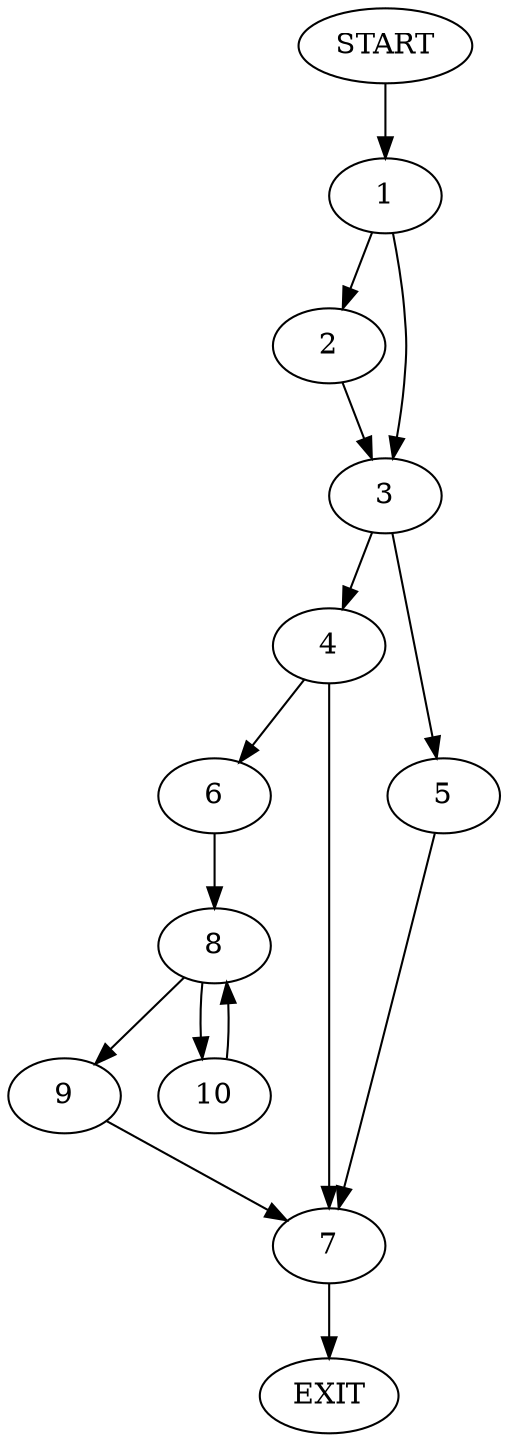 digraph {
0 [label="START"]
11 [label="EXIT"]
0 -> 1
1 -> 2
1 -> 3
2 -> 3
3 -> 4
3 -> 5
4 -> 6
4 -> 7
5 -> 7
7 -> 11
6 -> 8
8 -> 9
8 -> 10
10 -> 8
9 -> 7
}
